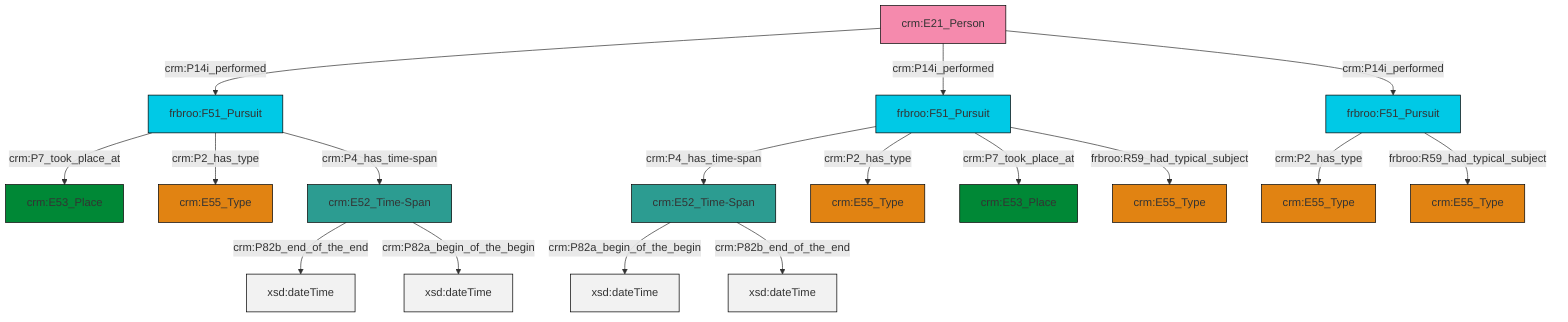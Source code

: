 graph TD
classDef Literal fill:#f2f2f2,stroke:#000000;
classDef CRM_Entity fill:#FFFFFF,stroke:#000000;
classDef Temporal_Entity fill:#00C9E6, stroke:#000000;
classDef Type fill:#E18312, stroke:#000000;
classDef Time-Span fill:#2C9C91, stroke:#000000;
classDef Appellation fill:#FFEB7F, stroke:#000000;
classDef Place fill:#008836, stroke:#000000;
classDef Persistent_Item fill:#B266B2, stroke:#000000;
classDef Conceptual_Object fill:#FFD700, stroke:#000000;
classDef Physical_Thing fill:#D2B48C, stroke:#000000;
classDef Actor fill:#f58aad, stroke:#000000;
classDef PC_Classes fill:#4ce600, stroke:#000000;
classDef Multi fill:#cccccc,stroke:#000000;

2["frbroo:F51_Pursuit"]:::Temporal_Entity -->|crm:P4_has_time-span| 3["crm:E52_Time-Span"]:::Time-Span
2["frbroo:F51_Pursuit"]:::Temporal_Entity -->|crm:P2_has_type| 6["crm:E55_Type"]:::Type
2["frbroo:F51_Pursuit"]:::Temporal_Entity -->|crm:P7_took_place_at| 12["crm:E53_Place"]:::Place
4["frbroo:F51_Pursuit"]:::Temporal_Entity -->|crm:P2_has_type| 0["crm:E55_Type"]:::Type
15["crm:E52_Time-Span"]:::Time-Span -->|crm:P82b_end_of_the_end| 16[xsd:dateTime]:::Literal
17["crm:E21_Person"]:::Actor -->|crm:P14i_performed| 18["frbroo:F51_Pursuit"]:::Temporal_Entity
18["frbroo:F51_Pursuit"]:::Temporal_Entity -->|crm:P7_took_place_at| 7["crm:E53_Place"]:::Place
18["frbroo:F51_Pursuit"]:::Temporal_Entity -->|crm:P2_has_type| 19["crm:E55_Type"]:::Type
2["frbroo:F51_Pursuit"]:::Temporal_Entity -->|frbroo:R59_had_typical_subject| 20["crm:E55_Type"]:::Type
3["crm:E52_Time-Span"]:::Time-Span -->|crm:P82a_begin_of_the_begin| 22[xsd:dateTime]:::Literal
3["crm:E52_Time-Span"]:::Time-Span -->|crm:P82b_end_of_the_end| 23[xsd:dateTime]:::Literal
4["frbroo:F51_Pursuit"]:::Temporal_Entity -->|frbroo:R59_had_typical_subject| 10["crm:E55_Type"]:::Type
15["crm:E52_Time-Span"]:::Time-Span -->|crm:P82a_begin_of_the_begin| 26[xsd:dateTime]:::Literal
17["crm:E21_Person"]:::Actor -->|crm:P14i_performed| 2["frbroo:F51_Pursuit"]:::Temporal_Entity
17["crm:E21_Person"]:::Actor -->|crm:P14i_performed| 4["frbroo:F51_Pursuit"]:::Temporal_Entity
18["frbroo:F51_Pursuit"]:::Temporal_Entity -->|crm:P4_has_time-span| 15["crm:E52_Time-Span"]:::Time-Span
